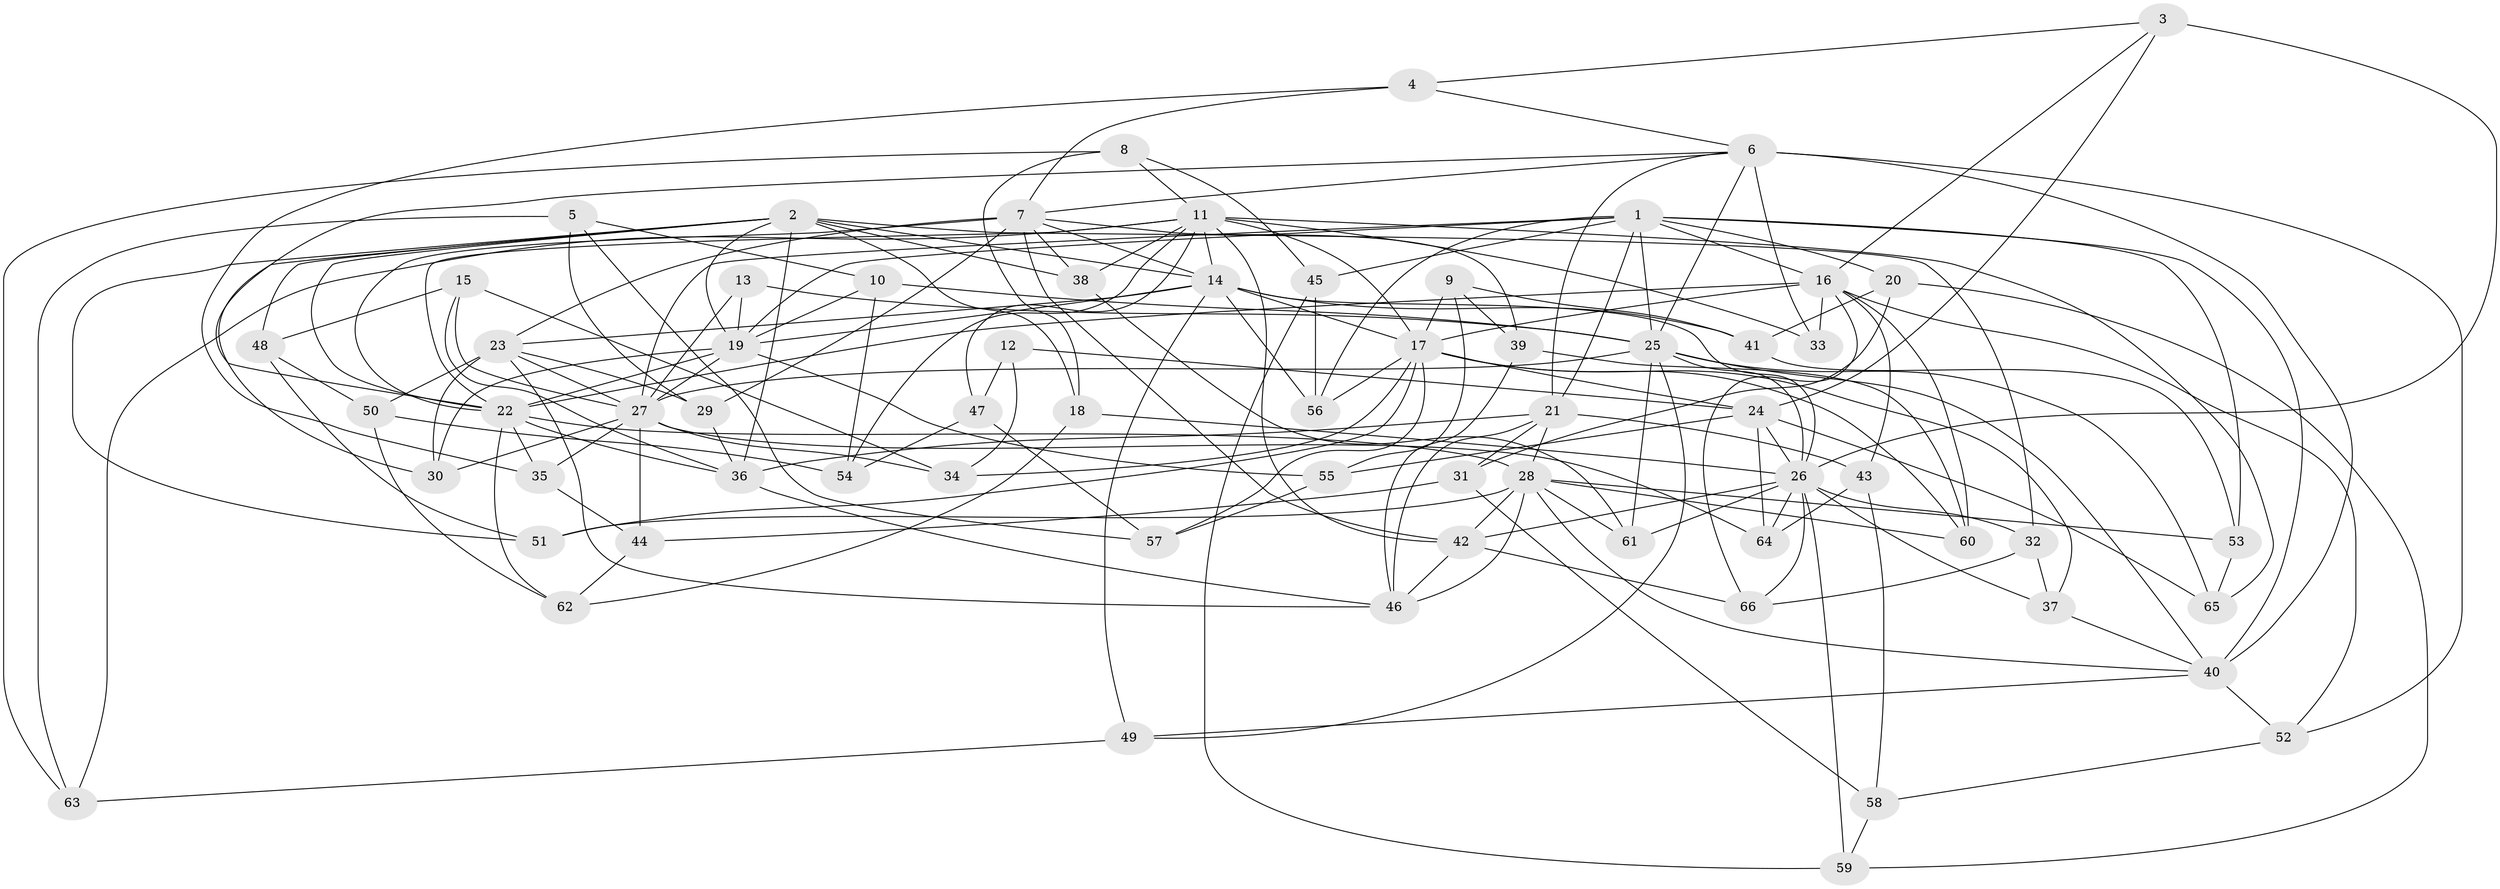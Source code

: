 // original degree distribution, {4: 1.0}
// Generated by graph-tools (version 1.1) at 2025/53/03/04/25 22:53:48]
// undirected, 66 vertices, 181 edges
graph export_dot {
  node [color=gray90,style=filled];
  1;
  2;
  3;
  4;
  5;
  6;
  7;
  8;
  9;
  10;
  11;
  12;
  13;
  14;
  15;
  16;
  17;
  18;
  19;
  20;
  21;
  22;
  23;
  24;
  25;
  26;
  27;
  28;
  29;
  30;
  31;
  32;
  33;
  34;
  35;
  36;
  37;
  38;
  39;
  40;
  41;
  42;
  43;
  44;
  45;
  46;
  47;
  48;
  49;
  50;
  51;
  52;
  53;
  54;
  55;
  56;
  57;
  58;
  59;
  60;
  61;
  62;
  63;
  64;
  65;
  66;
  1 -- 16 [weight=1.0];
  1 -- 19 [weight=2.0];
  1 -- 20 [weight=1.0];
  1 -- 21 [weight=1.0];
  1 -- 25 [weight=1.0];
  1 -- 27 [weight=1.0];
  1 -- 40 [weight=2.0];
  1 -- 45 [weight=1.0];
  1 -- 53 [weight=1.0];
  1 -- 56 [weight=1.0];
  2 -- 14 [weight=2.0];
  2 -- 18 [weight=1.0];
  2 -- 19 [weight=1.0];
  2 -- 22 [weight=1.0];
  2 -- 30 [weight=1.0];
  2 -- 32 [weight=1.0];
  2 -- 36 [weight=2.0];
  2 -- 38 [weight=1.0];
  2 -- 48 [weight=1.0];
  2 -- 51 [weight=1.0];
  3 -- 4 [weight=1.0];
  3 -- 16 [weight=1.0];
  3 -- 24 [weight=1.0];
  3 -- 26 [weight=1.0];
  4 -- 6 [weight=1.0];
  4 -- 7 [weight=1.0];
  4 -- 35 [weight=1.0];
  5 -- 10 [weight=1.0];
  5 -- 29 [weight=1.0];
  5 -- 57 [weight=1.0];
  5 -- 63 [weight=1.0];
  6 -- 7 [weight=1.0];
  6 -- 21 [weight=1.0];
  6 -- 22 [weight=1.0];
  6 -- 25 [weight=1.0];
  6 -- 33 [weight=2.0];
  6 -- 40 [weight=2.0];
  6 -- 52 [weight=1.0];
  7 -- 14 [weight=1.0];
  7 -- 22 [weight=1.0];
  7 -- 23 [weight=4.0];
  7 -- 29 [weight=1.0];
  7 -- 38 [weight=1.0];
  7 -- 39 [weight=1.0];
  7 -- 42 [weight=1.0];
  8 -- 11 [weight=1.0];
  8 -- 18 [weight=1.0];
  8 -- 45 [weight=1.0];
  8 -- 63 [weight=1.0];
  9 -- 17 [weight=1.0];
  9 -- 39 [weight=1.0];
  9 -- 41 [weight=1.0];
  9 -- 55 [weight=1.0];
  10 -- 19 [weight=1.0];
  10 -- 25 [weight=1.0];
  10 -- 54 [weight=1.0];
  11 -- 14 [weight=1.0];
  11 -- 17 [weight=1.0];
  11 -- 22 [weight=1.0];
  11 -- 33 [weight=1.0];
  11 -- 38 [weight=1.0];
  11 -- 42 [weight=2.0];
  11 -- 47 [weight=1.0];
  11 -- 54 [weight=1.0];
  11 -- 63 [weight=1.0];
  11 -- 65 [weight=1.0];
  12 -- 24 [weight=2.0];
  12 -- 34 [weight=1.0];
  12 -- 47 [weight=1.0];
  13 -- 19 [weight=2.0];
  13 -- 25 [weight=1.0];
  13 -- 27 [weight=1.0];
  14 -- 17 [weight=1.0];
  14 -- 19 [weight=2.0];
  14 -- 23 [weight=1.0];
  14 -- 26 [weight=1.0];
  14 -- 41 [weight=1.0];
  14 -- 49 [weight=1.0];
  14 -- 56 [weight=1.0];
  15 -- 27 [weight=1.0];
  15 -- 34 [weight=1.0];
  15 -- 36 [weight=1.0];
  15 -- 48 [weight=1.0];
  16 -- 17 [weight=2.0];
  16 -- 22 [weight=1.0];
  16 -- 33 [weight=1.0];
  16 -- 43 [weight=1.0];
  16 -- 52 [weight=1.0];
  16 -- 60 [weight=1.0];
  16 -- 66 [weight=1.0];
  17 -- 24 [weight=1.0];
  17 -- 34 [weight=1.0];
  17 -- 37 [weight=1.0];
  17 -- 51 [weight=1.0];
  17 -- 56 [weight=1.0];
  17 -- 57 [weight=1.0];
  17 -- 60 [weight=1.0];
  18 -- 26 [weight=1.0];
  18 -- 62 [weight=1.0];
  19 -- 22 [weight=1.0];
  19 -- 27 [weight=1.0];
  19 -- 30 [weight=1.0];
  19 -- 55 [weight=1.0];
  20 -- 31 [weight=1.0];
  20 -- 41 [weight=1.0];
  20 -- 59 [weight=1.0];
  21 -- 28 [weight=1.0];
  21 -- 31 [weight=1.0];
  21 -- 36 [weight=1.0];
  21 -- 43 [weight=1.0];
  21 -- 46 [weight=2.0];
  22 -- 28 [weight=1.0];
  22 -- 35 [weight=1.0];
  22 -- 36 [weight=1.0];
  22 -- 62 [weight=1.0];
  23 -- 27 [weight=1.0];
  23 -- 29 [weight=1.0];
  23 -- 30 [weight=1.0];
  23 -- 46 [weight=1.0];
  23 -- 50 [weight=1.0];
  24 -- 26 [weight=1.0];
  24 -- 55 [weight=1.0];
  24 -- 64 [weight=1.0];
  24 -- 65 [weight=1.0];
  25 -- 26 [weight=1.0];
  25 -- 27 [weight=2.0];
  25 -- 40 [weight=2.0];
  25 -- 49 [weight=1.0];
  25 -- 61 [weight=1.0];
  25 -- 65 [weight=1.0];
  26 -- 32 [weight=1.0];
  26 -- 37 [weight=1.0];
  26 -- 42 [weight=1.0];
  26 -- 59 [weight=1.0];
  26 -- 61 [weight=1.0];
  26 -- 64 [weight=1.0];
  26 -- 66 [weight=1.0];
  27 -- 30 [weight=1.0];
  27 -- 34 [weight=1.0];
  27 -- 35 [weight=1.0];
  27 -- 44 [weight=1.0];
  27 -- 64 [weight=1.0];
  28 -- 40 [weight=1.0];
  28 -- 42 [weight=2.0];
  28 -- 46 [weight=1.0];
  28 -- 51 [weight=1.0];
  28 -- 53 [weight=1.0];
  28 -- 60 [weight=1.0];
  28 -- 61 [weight=1.0];
  29 -- 36 [weight=1.0];
  31 -- 44 [weight=1.0];
  31 -- 58 [weight=1.0];
  32 -- 37 [weight=1.0];
  32 -- 66 [weight=1.0];
  35 -- 44 [weight=1.0];
  36 -- 46 [weight=2.0];
  37 -- 40 [weight=1.0];
  38 -- 61 [weight=1.0];
  39 -- 46 [weight=1.0];
  39 -- 60 [weight=1.0];
  40 -- 49 [weight=1.0];
  40 -- 52 [weight=1.0];
  41 -- 53 [weight=1.0];
  42 -- 46 [weight=1.0];
  42 -- 66 [weight=1.0];
  43 -- 58 [weight=1.0];
  43 -- 64 [weight=1.0];
  44 -- 62 [weight=1.0];
  45 -- 56 [weight=1.0];
  45 -- 59 [weight=1.0];
  47 -- 54 [weight=1.0];
  47 -- 57 [weight=1.0];
  48 -- 50 [weight=1.0];
  48 -- 51 [weight=1.0];
  49 -- 63 [weight=1.0];
  50 -- 54 [weight=1.0];
  50 -- 62 [weight=1.0];
  52 -- 58 [weight=1.0];
  53 -- 65 [weight=1.0];
  55 -- 57 [weight=1.0];
  58 -- 59 [weight=1.0];
}
